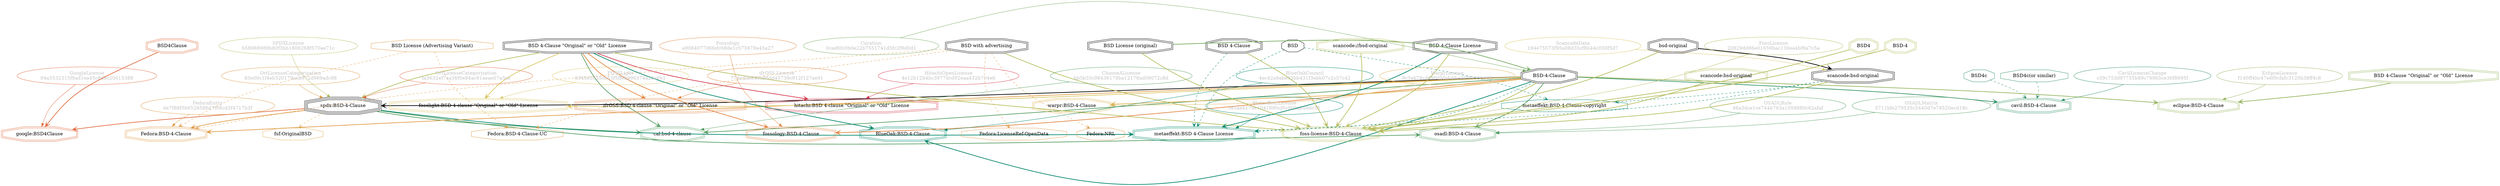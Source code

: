 strict digraph {
    node [shape=box];
    graph [splines=curved];
    542 [label="SPDXLicense\nb58988989b80f3bb1806268f570ae71c"
        ,fontcolor=gray
        ,color="#b8bf62"
        ,fillcolor="beige;1"
        ,shape=ellipse];
    543 [label="spdx:BSD-4-Clause"
        ,shape=tripleoctagon];
    544 [label="BSD-4-Clause"
        ,shape=doubleoctagon];
    545 [label="BSD 4-Clause \"Original\" or \"Old\" License"
        ,shape=doubleoctagon];
    5503 [label="GoogleLicense\n94a5532315f8ad1ea45c8d8c20015388"
         ,fontcolor=gray
         ,color="#e06f45"
         ,fillcolor="beige;1"
         ,shape=ellipse];
    5504 [label="google:BSD4Clause"
         ,color="#e06f45"
         ,shape=doubleoctagon];
    5505 [label=BSD4Clause
         ,color="#e06f45"
         ,shape=doubleoctagon];
    5935 [label=BSD,shape=octagon];
    5987 [label="Fedora:BSD-4-Clause-UC"
         ,color="#e09d4b"
         ,shape=octagon];
    5988 [label="BSD License (Advertising Variant)"
         ,color="#e09d4b"
         ,shape=octagon];
    5989 [label="BSD with advertising"
         ,shape=doubleoctagon];
    5990 [label="FedoraEntry\nde7f88f5b6528586d7f08cd3f4717b3f"
         ,fontcolor=gray
         ,color="#e09d4b"
         ,fillcolor="beige;1"
         ,shape=ellipse];
    5991 [label="Fedora:BSD-4-Clause"
         ,color="#e09d4b"
         ,shape=doubleoctagon];
    7473 [label="Fedora:LicenseRef-OpenData"
         ,color="#e09d4b"
         ,shape=octagon];
    8203 [label="Fedora:NRL"
         ,color="#e09d4b"
         ,shape=octagon];
    8782 [label="BlueOakCouncil\n4ec42a9abe83bb431f3ebb07c2c57c42"
         ,fontcolor=gray
         ,color="#00876c"
         ,fillcolor="beige;1"
         ,shape=ellipse];
    8783 [label="BlueOak:BSD-4-Clause"
         ,color="#00876c"
         ,shape=doubleoctagon];
    9493 [label="OSADLRule\n46a3dce1ce744b763a1059880c62afaf"
         ,fontcolor=gray
         ,color="#58a066"
         ,fillcolor="beige;1"
         ,shape=ellipse];
    9494 [label="osadl:BSD-4-Clause"
         ,color="#58a066"
         ,shape=doubleoctagon];
    9816 [label="OSADLMatrix\n5711bfe279535c5440d7e78520ecd18c"
         ,fontcolor=gray
         ,color="#58a066"
         ,fillcolor="beige;1"
         ,shape=ellipse];
    10410 [label="fsf:OriginalBSD"
          ,color="#deb256"
          ,shape=octagon];
    10873 [label="ChooseALicense\nbb5b33c98436178ba12178ad09072c8d"
          ,fontcolor=gray
          ,color="#58a066"
          ,fillcolor="beige;1"
          ,shape=ellipse];
    10874 [label="cal:bsd-4-clause"
          ,color="#58a066"
          ,shape=doubleoctagon];
    12911 [label="ScancodeData\n194e75573f95a08d35cf8b44c030f5d7"
          ,fontcolor=gray
          ,color="#dac767"
          ,fillcolor="beige;1"
          ,shape=ellipse];
    12912 [label="scancode:bsd-original"
          ,shape=doubleoctagon];
    12913 [label="bsd-original"
          ,shape=doubleoctagon];
    26788 [label="Fossology\na9084077d6fefc68de1c575878a45a27"
          ,fontcolor=gray
          ,color="#e18745"
          ,fillcolor="beige;1"
          ,shape=ellipse];
    26789 [label="fossology:BSD-4-Clause"
          ,color="#e18745"
          ,shape=doubleoctagon];
    28528 [label="OrtLicenseCategorization\nfa3632ef7aa36f0e84ac91aeae07a3ce"
          ,fontcolor=gray
          ,color="#e06f45"
          ,fillcolor="beige;1"
          ,shape=ellipse];
    35379 [label="OrtLicenseCategorization\n83e00c1f4eb320179acb972d969adc98"
          ,fontcolor=gray
          ,color="#e09d4b"
          ,fillcolor="beige;1"
          ,shape=ellipse];
    36491 [label="CavilLicenseChange\nc39c753d97755b89c769b5ce36f8695f"
          ,fontcolor=gray
          ,color="#379469"
          ,fillcolor="beige;1"
          ,shape=ellipse];
    36492 [label="cavil:BSD-4-Clause"
          ,color="#379469"
          ,shape=doubleoctagon];
    36493 [label=BSD4c
          ,color="#379469"
          ,shape=octagon];
    36494 [label="BSD4c(or similar)"
          ,color="#379469"
          ,shape=octagon];
    39220 [label="MetaeffektLicense\nce5aeb179e1041690cf0c900ab56dc35"
          ,fontcolor=gray
          ,color="#00876c"
          ,fillcolor="beige;1"
          ,shape=ellipse];
    39221 [label="metaeffekt:BSD 4-Clause License"
          ,color="#00876c"
          ,shape=doubleoctagon];
    39222 [label="BSD 4-Clause License"
          ,shape=doubleoctagon];
    39223 [label="BSD 4-Clause"
          ,shape=doubleoctagon];
    39251 [label="metaeffekt:BSD-4-Clause-copyright"
          ,color="#00876c"
          ,shape=octagon];
    50122 [label="WarprLicense\n8c3ab78cd698dbfafcbba209f135b648"
          ,fontcolor=gray
          ,color="#deb256"
          ,fillcolor="beige;1"
          ,shape=ellipse];
    50123 [label="warpr:BSD-4-Clause"
          ,color="#deb256"
          ,shape=doubleoctagon];
    50370 [label="FossLicense\n20829dd66e01659bac130ea4bf8a7c5a"
          ,fontcolor=gray
          ,color="#b8bf62"
          ,fillcolor="beige;1"
          ,shape=ellipse];
    50371 [label="foss-license:BSD-4-Clause"
          ,color="#b8bf62"
          ,shape=doubleoctagon];
    50372 [label=BSD4
          ,color="#b8bf62"
          ,shape=doubleoctagon];
    50373 [label="BSD-4"
          ,color="#b8bf62"
          ,shape=doubleoctagon];
    50374 [label="BSD License (original)"
          ,shape=doubleoctagon];
    50375 [label="scancode://bsd-original"
          ,color="#b8bf62"
          ,shape=doubleoctagon];
    50376 [label="scancode:bsd-original"
          ,color="#b8bf62"
          ,shape=doubleoctagon];
    50950 [label="FOSSLight\n6340e5835cd53f5ff6b996374a23e6b1"
          ,fontcolor=gray
          ,color="#dac767"
          ,fillcolor="beige;1"
          ,shape=ellipse];
    50951 [label="fosslight:BSD 4-clause \"Original\" or \"Old\" License"
          ,color="#dac767"
          ,shape=doubleoctagon];
    51388 [label="HitachiOpenLicense\n4e12b12b4bc3977dcd92eaa432b704e6"
          ,fontcolor=gray
          ,color="#d43d51"
          ,fillcolor="beige;1"
          ,shape=ellipse];
    51389 [label="hitachi:BSD 4-clause \"Original\" or \"Old\" License"
          ,color="#d43d51"
          ,shape=doubleoctagon];
    54245 [label="EclipseLicense\nf1d0ff4bc47e6f9cfafc3120b38ff4c8"
          ,fontcolor=gray
          ,color="#98b561"
          ,fillcolor="beige;1"
          ,shape=ellipse];
    54246 [label="eclipse:BSD-4-Clause"
          ,color="#98b561"
          ,shape=doubleoctagon];
    54247 [label="BSD 4-Clause “Original” or “Old” License"
          ,color="#98b561"
          ,shape=doubleoctagon];
    54398 [label="ifrOSS License\n774edde840c98dd45739c912f127ae91"
          ,fontcolor=gray
          ,color="#e18745"
          ,fillcolor="beige;1"
          ,shape=ellipse];
    54399 [label="ifrOSS:BSD 4-clause \"Original\" or \"Old\" License"
          ,color="#e18745"
          ,shape=doubleoctagon];
    56013 [label="Curation\n0cad6fc0b0e22b7551741d5fc2f9d0d1"
          ,fontcolor=gray
          ,color="#78ab63"
          ,fillcolor="beige;1"
          ,shape=ellipse];
    542 -> 543 [weight=0.5
               ,color="#b8bf62"];
    543 -> 5504 [style=bold
                ,arrowhead=vee
                ,weight=0.7
                ,color="#e06f45"];
    543 -> 5991 [style=bold
                ,arrowhead=vee
                ,weight=0.7
                ,color="#e09d4b"];
    543 -> 9494 [style=bold
                ,arrowhead=vee
                ,weight=0.7
                ,color="#58a066"];
    543 -> 10410 [style=dashed
                 ,arrowhead=vee
                 ,weight=0.5
                 ,color="#deb256"];
    543 -> 10874 [style=bold
                 ,arrowhead=vee
                 ,weight=0.7
                 ,color="#58a066"];
    543 -> 39221 [style=bold
                 ,arrowhead=vee
                 ,weight=0.7
                 ,color="#00876c"];
    544 -> 543 [style=bold
               ,arrowhead=vee
               ,weight=0.7];
    544 -> 5991 [style=bold
                ,arrowhead=vee
                ,weight=0.7
                ,color="#e09d4b"];
    544 -> 8783 [style=bold
                ,arrowhead=vee
                ,weight=0.7
                ,color="#00876c"];
    544 -> 9494 [style=bold
                ,arrowhead=vee
                ,weight=0.7
                ,color="#58a066"];
    544 -> 10874 [style=bold
                 ,arrowhead=vee
                 ,weight=0.7
                 ,color="#58a066"];
    544 -> 26789 [style=bold
                 ,arrowhead=vee
                 ,weight=0.7
                 ,color="#e18745"];
    544 -> 36492 [style=bold
                 ,arrowhead=vee
                 ,weight=0.7
                 ,color="#379469"];
    544 -> 36492 [style=bold
                 ,arrowhead=vee
                 ,weight=0.7
                 ,color="#379469"];
    544 -> 39221 [style=dashed
                 ,arrowhead=vee
                 ,weight=0.5
                 ,color="#00876c"];
    544 -> 50123 [style=bold
                 ,arrowhead=vee
                 ,weight=0.7
                 ,color="#deb256"];
    544 -> 50371 [style=bold
                 ,arrowhead=vee
                 ,weight=0.7
                 ,color="#b8bf62"];
    544 -> 50951 [style=bold
                 ,arrowhead=vee
                 ,weight=0.7
                 ,color="#dac767"];
    544 -> 54246 [style=bold
                 ,arrowhead=vee
                 ,weight=0.7
                 ,color="#98b561"];
    545 -> 543 [style=bold
               ,arrowhead=vee
               ,weight=0.7
               ,color="#b8bf62"];
    545 -> 8783 [style=bold
                ,arrowhead=vee
                ,weight=0.7
                ,color="#00876c"];
    545 -> 10874 [style=bold
                 ,arrowhead=vee
                 ,weight=0.7
                 ,color="#58a066"];
    545 -> 26789 [style=bold
                 ,arrowhead=vee
                 ,weight=0.7
                 ,color="#e18745"];
    545 -> 50371 [style=bold
                 ,arrowhead=vee
                 ,weight=0.7
                 ,color="#b8bf62"];
    545 -> 50951 [style=bold
                 ,arrowhead=vee
                 ,weight=0.7
                 ,color="#dac767"];
    545 -> 51389 [style=bold
                 ,arrowhead=vee
                 ,weight=0.7
                 ,color="#d43d51"];
    545 -> 54399 [style=bold
                 ,arrowhead=vee
                 ,weight=0.7
                 ,color="#e18745"];
    545 -> 54399 [style=bold
                 ,arrowhead=vee
                 ,weight=0.7
                 ,color="#e18745"];
    5503 -> 5504 [weight=0.5
                 ,color="#e06f45"];
    5505 -> 5504 [style=bold
                 ,arrowhead=vee
                 ,weight=0.7
                 ,color="#e06f45"];
    5935 -> 39221 [style=dashed
                  ,arrowhead=vee
                  ,weight=0.5
                  ,color="#00876c"];
    5935 -> 39251 [style=dashed
                  ,arrowhead=vee
                  ,weight=0.5
                  ,color="#00876c"];
    5988 -> 5987 [style=dashed
                 ,arrowhead=vee
                 ,weight=0.5
                 ,color="#e09d4b"];
    5988 -> 5991 [style=dashed
                 ,arrowhead=vee
                 ,weight=0.5
                 ,color="#e09d4b"];
    5989 -> 5987 [style=dashed
                 ,arrowhead=vee
                 ,weight=0.5
                 ,color="#e09d4b"];
    5989 -> 5991 [style=dashed
                 ,arrowhead=vee
                 ,weight=0.5
                 ,color="#e09d4b"];
    5989 -> 7473 [style=dashed
                 ,arrowhead=vee
                 ,weight=0.5
                 ,color="#e09d4b"];
    5989 -> 8203 [style=dashed
                 ,arrowhead=vee
                 ,weight=0.5
                 ,color="#e09d4b"];
    5989 -> 50371 [style=bold
                  ,arrowhead=vee
                  ,weight=0.7
                  ,color="#b8bf62"];
    5990 -> 5991 [weight=0.5
                 ,color="#e09d4b"];
    8782 -> 8783 [weight=0.5
                 ,color="#00876c"];
    9493 -> 9494 [weight=0.5
                 ,color="#58a066"];
    9816 -> 9494 [weight=0.5
                 ,color="#58a066"];
    10873 -> 10874 [weight=0.5
                   ,color="#58a066"];
    12911 -> 12912 [weight=0.5
                   ,color="#dac767"];
    12912 -> 39221 [style=dashed
                   ,arrowhead=vee
                   ,weight=0.5
                   ,color="#00876c"];
    12912 -> 39251 [style=dashed
                   ,arrowhead=vee
                   ,weight=0.5
                   ,color="#00876c"];
    12912 -> 50371 [style=bold
                   ,arrowhead=vee
                   ,weight=0.7
                   ,color="#b8bf62"];
    12913 -> 12912 [style=bold
                   ,arrowhead=vee
                   ,weight=0.7];
    12913 -> 50371 [style=bold
                   ,arrowhead=vee
                   ,weight=0.7
                   ,color="#b8bf62"];
    26788 -> 26789 [weight=0.5
                   ,color="#e18745"];
    28528 -> 543 [weight=0.5
                 ,color="#e06f45"];
    35379 -> 543 [weight=0.5
                 ,color="#e09d4b"];
    36491 -> 36492 [weight=0.5
                   ,color="#379469"];
    36493 -> 36492 [style=dashed
                   ,arrowhead=vee
                   ,weight=0.5
                   ,color="#379469"];
    36494 -> 36492 [style=dashed
                   ,arrowhead=vee
                   ,weight=0.5
                   ,color="#379469"];
    39220 -> 39221 [weight=0.5
                   ,color="#00876c"];
    39222 -> 39221 [style=bold
                   ,arrowhead=vee
                   ,weight=0.7
                   ,color="#00876c"];
    39222 -> 50371 [style=bold
                   ,arrowhead=vee
                   ,weight=0.7
                   ,color="#b8bf62"];
    39223 -> 39221 [style=dashed
                   ,arrowhead=vee
                   ,weight=0.5
                   ,color="#00876c"];
    39223 -> 50371 [style=bold
                   ,arrowhead=vee
                   ,weight=0.7
                   ,color="#b8bf62"];
    50122 -> 50123 [weight=0.5
                   ,color="#deb256"];
    50370 -> 50371 [weight=0.5
                   ,color="#b8bf62"];
    50372 -> 50371 [style=bold
                   ,arrowhead=vee
                   ,weight=0.7
                   ,color="#b8bf62"];
    50373 -> 50371 [style=bold
                   ,arrowhead=vee
                   ,weight=0.7
                   ,color="#b8bf62"];
    50374 -> 544 [style=bold
                 ,arrowhead=vee
                 ,weight=0.7
                 ,color="#78ab63"];
    50374 -> 50371 [style=bold
                   ,arrowhead=vee
                   ,weight=0.7
                   ,color="#b8bf62"];
    50375 -> 50371 [style=bold
                   ,arrowhead=vee
                   ,weight=0.7
                   ,color="#b8bf62"];
    50376 -> 50371 [style=bold
                   ,arrowhead=vee
                   ,weight=0.7
                   ,color="#b8bf62"];
    50950 -> 50951 [weight=0.5
                   ,color="#dac767"];
    51388 -> 51389 [weight=0.5
                   ,color="#d43d51"];
    54245 -> 54246 [weight=0.5
                   ,color="#98b561"];
    54247 -> 54246 [style=bold
                   ,arrowhead=vee
                   ,weight=0.7
                   ,color="#98b561"];
    54398 -> 54399 [weight=0.5
                   ,color="#e18745"];
    56013 -> 544 [weight=0.5
                 ,color="#78ab63"];
}
